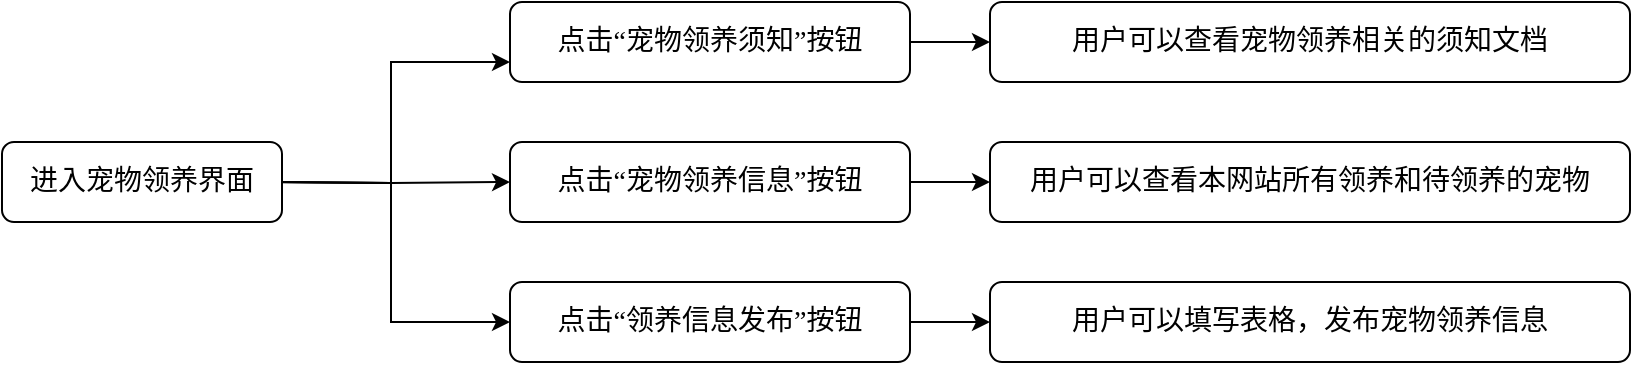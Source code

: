 <mxfile version="24.7.5">
  <diagram id="C5RBs43oDa-KdzZeNtuy" name="Page-1">
    <mxGraphModel dx="600" dy="613" grid="1" gridSize="10" guides="1" tooltips="1" connect="1" arrows="1" fold="1" page="1" pageScale="1" pageWidth="827" pageHeight="1169" math="0" shadow="0">
      <root>
        <mxCell id="WIyWlLk6GJQsqaUBKTNV-0" />
        <mxCell id="WIyWlLk6GJQsqaUBKTNV-1" parent="WIyWlLk6GJQsqaUBKTNV-0" />
        <mxCell id="0l1ZDfQz6t6TS9JeDwpR-8" style="edgeStyle=orthogonalEdgeStyle;rounded=0;orthogonalLoop=1;jettySize=auto;html=1;exitX=1;exitY=0.5;exitDx=0;exitDy=0;entryX=0;entryY=0.75;entryDx=0;entryDy=0;" parent="WIyWlLk6GJQsqaUBKTNV-1" target="0l1ZDfQz6t6TS9JeDwpR-1" edge="1">
          <mxGeometry relative="1" as="geometry">
            <mxPoint x="134" y="310" as="sourcePoint" />
          </mxGeometry>
        </mxCell>
        <mxCell id="0l1ZDfQz6t6TS9JeDwpR-9" style="edgeStyle=orthogonalEdgeStyle;rounded=0;orthogonalLoop=1;jettySize=auto;html=1;exitX=1;exitY=0.5;exitDx=0;exitDy=0;entryX=0;entryY=0.5;entryDx=0;entryDy=0;" parent="WIyWlLk6GJQsqaUBKTNV-1" target="0l1ZDfQz6t6TS9JeDwpR-2" edge="1">
          <mxGeometry relative="1" as="geometry">
            <mxPoint x="134" y="310" as="sourcePoint" />
          </mxGeometry>
        </mxCell>
        <mxCell id="0l1ZDfQz6t6TS9JeDwpR-12" style="edgeStyle=orthogonalEdgeStyle;rounded=0;orthogonalLoop=1;jettySize=auto;html=1;exitX=1;exitY=0.5;exitDx=0;exitDy=0;entryX=0;entryY=0.5;entryDx=0;entryDy=0;" parent="WIyWlLk6GJQsqaUBKTNV-1" target="0l1ZDfQz6t6TS9JeDwpR-3" edge="1">
          <mxGeometry relative="1" as="geometry">
            <mxPoint x="134" y="310" as="sourcePoint" />
          </mxGeometry>
        </mxCell>
        <mxCell id="0l1ZDfQz6t6TS9JeDwpR-14" style="edgeStyle=orthogonalEdgeStyle;rounded=0;orthogonalLoop=1;jettySize=auto;html=1;exitX=1;exitY=0.5;exitDx=0;exitDy=0;entryX=0;entryY=0.5;entryDx=0;entryDy=0;" parent="WIyWlLk6GJQsqaUBKTNV-1" source="0l1ZDfQz6t6TS9JeDwpR-1" target="0l1ZDfQz6t6TS9JeDwpR-4" edge="1">
          <mxGeometry relative="1" as="geometry" />
        </mxCell>
        <mxCell id="0l1ZDfQz6t6TS9JeDwpR-1" value="&lt;p class=&quot;MsoNormal&quot;&gt;&lt;span style=&quot;mso-spacerun:&#39;yes&#39;;font-family:宋体;mso-ascii-font-family:Calibri;&lt;br/&gt;mso-hansi-font-family:Calibri;mso-bidi-font-family:&#39;Times New Roman&#39;;font-size:10.5pt;&lt;br/&gt;mso-font-kerning:1.0pt;&quot;&gt;&lt;font face=&quot;宋体&quot;&gt;点击&lt;/font&gt;&lt;font face=&quot;宋体&quot;&gt;“宠物领养须知”按钮&lt;/font&gt;&lt;/span&gt;&lt;/p&gt;" style="rounded=1;whiteSpace=wrap;html=1;fontSize=12;glass=0;strokeWidth=1;shadow=0;" parent="WIyWlLk6GJQsqaUBKTNV-1" vertex="1">
          <mxGeometry x="254" y="220" width="200" height="40" as="geometry" />
        </mxCell>
        <mxCell id="0l1ZDfQz6t6TS9JeDwpR-13" style="edgeStyle=orthogonalEdgeStyle;rounded=0;orthogonalLoop=1;jettySize=auto;html=1;exitX=1;exitY=0.5;exitDx=0;exitDy=0;" parent="WIyWlLk6GJQsqaUBKTNV-1" source="0l1ZDfQz6t6TS9JeDwpR-2" target="0l1ZDfQz6t6TS9JeDwpR-5" edge="1">
          <mxGeometry relative="1" as="geometry" />
        </mxCell>
        <mxCell id="0l1ZDfQz6t6TS9JeDwpR-2" value="&lt;p class=&quot;MsoNormal&quot;&gt;&lt;span style=&quot;mso-spacerun:&#39;yes&#39;;font-family:宋体;mso-ascii-font-family:Calibri;&lt;br/&gt;mso-hansi-font-family:Calibri;mso-bidi-font-family:&#39;Times New Roman&#39;;font-size:10.5pt;&lt;br/&gt;mso-font-kerning:1.0pt;&quot;&gt;&lt;font face=&quot;宋体&quot;&gt;点击&lt;/font&gt;&lt;font face=&quot;宋体&quot;&gt;“&lt;/font&gt;&lt;/span&gt;&lt;span style=&quot;font-family: 宋体; font-size: 10.5pt; background-color: initial;&quot;&gt;宠物领养信息&lt;/span&gt;&lt;span style=&quot;font-family: 宋体; font-size: 10.5pt; background-color: initial;&quot;&gt;”按钮&lt;/span&gt;&lt;/p&gt;" style="rounded=1;whiteSpace=wrap;html=1;fontSize=12;glass=0;strokeWidth=1;shadow=0;" parent="WIyWlLk6GJQsqaUBKTNV-1" vertex="1">
          <mxGeometry x="254" y="290" width="200" height="40" as="geometry" />
        </mxCell>
        <mxCell id="0l1ZDfQz6t6TS9JeDwpR-15" style="edgeStyle=orthogonalEdgeStyle;rounded=0;orthogonalLoop=1;jettySize=auto;html=1;exitX=1;exitY=0.5;exitDx=0;exitDy=0;" parent="WIyWlLk6GJQsqaUBKTNV-1" source="0l1ZDfQz6t6TS9JeDwpR-3" target="0l1ZDfQz6t6TS9JeDwpR-6" edge="1">
          <mxGeometry relative="1" as="geometry" />
        </mxCell>
        <mxCell id="0l1ZDfQz6t6TS9JeDwpR-3" value="&lt;p class=&quot;MsoNormal&quot;&gt;&lt;span style=&quot;mso-spacerun:&#39;yes&#39;;font-family:宋体;mso-ascii-font-family:Calibri;&lt;br/&gt;mso-hansi-font-family:Calibri;mso-bidi-font-family:&#39;Times New Roman&#39;;font-size:10.5pt;&lt;br/&gt;mso-font-kerning:1.0pt;&quot;&gt;&lt;font face=&quot;宋体&quot;&gt;点击&lt;/font&gt;&lt;font face=&quot;宋体&quot;&gt;“&lt;/font&gt;&lt;/span&gt;&lt;span style=&quot;font-family: 宋体; font-size: 10.5pt; background-color: initial;&quot;&gt;领养信息发布&lt;/span&gt;&lt;span style=&quot;background-color: initial; font-family: 宋体; font-size: 10.5pt;&quot;&gt;”按钮&lt;/span&gt;&lt;/p&gt;" style="rounded=1;whiteSpace=wrap;html=1;fontSize=12;glass=0;strokeWidth=1;shadow=0;" parent="WIyWlLk6GJQsqaUBKTNV-1" vertex="1">
          <mxGeometry x="254" y="360" width="200" height="40" as="geometry" />
        </mxCell>
        <mxCell id="0l1ZDfQz6t6TS9JeDwpR-4" value="&lt;p class=&quot;MsoNormal&quot;&gt;&lt;span style=&quot;mso-spacerun:&#39;yes&#39;;font-family:宋体;mso-ascii-font-family:Calibri;&lt;br/&gt;mso-hansi-font-family:Calibri;mso-bidi-font-family:&#39;Times New Roman&#39;;font-size:10.5pt;&lt;br/&gt;mso-font-kerning:1.0pt;&quot;&gt;用户可以查看宠物领养相关的须知文档&lt;/span&gt;&lt;/p&gt;" style="rounded=1;whiteSpace=wrap;html=1;fontSize=12;glass=0;strokeWidth=1;shadow=0;" parent="WIyWlLk6GJQsqaUBKTNV-1" vertex="1">
          <mxGeometry x="494" y="220" width="320" height="40" as="geometry" />
        </mxCell>
        <mxCell id="0l1ZDfQz6t6TS9JeDwpR-5" value="&lt;p class=&quot;MsoNormal&quot;&gt;&lt;span style=&quot;mso-spacerun:&#39;yes&#39;;font-family:宋体;mso-ascii-font-family:Calibri;&lt;br/&gt;mso-hansi-font-family:Calibri;mso-bidi-font-family:&#39;Times New Roman&#39;;font-size:10.5pt;&lt;br/&gt;mso-font-kerning:1.0pt;&quot;&gt;用户可以查看本网站所有领养和待领养的宠物&lt;/span&gt;&lt;/p&gt;" style="rounded=1;whiteSpace=wrap;html=1;fontSize=12;glass=0;strokeWidth=1;shadow=0;" parent="WIyWlLk6GJQsqaUBKTNV-1" vertex="1">
          <mxGeometry x="494" y="290" width="320" height="40" as="geometry" />
        </mxCell>
        <mxCell id="0l1ZDfQz6t6TS9JeDwpR-6" value="&lt;p class=&quot;MsoNormal&quot;&gt;&lt;span style=&quot;mso-spacerun:&#39;yes&#39;;font-family:宋体;mso-ascii-font-family:Calibri;&lt;br/&gt;mso-hansi-font-family:Calibri;mso-bidi-font-family:&#39;Times New Roman&#39;;font-size:10.5pt;&lt;br/&gt;mso-font-kerning:1.0pt;&quot;&gt;用户可以填写表格，发布宠物领养信息&lt;/span&gt;&lt;/p&gt;" style="rounded=1;whiteSpace=wrap;html=1;fontSize=12;glass=0;strokeWidth=1;shadow=0;" parent="WIyWlLk6GJQsqaUBKTNV-1" vertex="1">
          <mxGeometry x="494" y="360" width="320" height="40" as="geometry" />
        </mxCell>
        <mxCell id="YUtBhDcYY5ZwBTifn5lI-0" value="&lt;p class=&quot;MsoNormal&quot;&gt;&lt;font face=&quot;宋体&quot;&gt;&lt;span style=&quot;font-size: 14px;&quot;&gt;进入宠物领养界面&lt;/span&gt;&lt;/font&gt;&lt;/p&gt;" style="rounded=1;whiteSpace=wrap;html=1;fontSize=12;glass=0;strokeWidth=1;shadow=0;" vertex="1" parent="WIyWlLk6GJQsqaUBKTNV-1">
          <mxGeometry y="290" width="140" height="40" as="geometry" />
        </mxCell>
      </root>
    </mxGraphModel>
  </diagram>
</mxfile>

